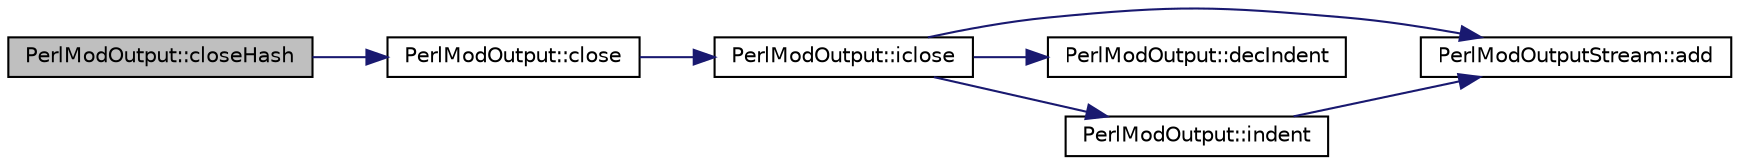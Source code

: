 digraph "PerlModOutput::closeHash"
{
 // LATEX_PDF_SIZE
  edge [fontname="Helvetica",fontsize="10",labelfontname="Helvetica",labelfontsize="10"];
  node [fontname="Helvetica",fontsize="10",shape=record];
  rankdir="LR";
  Node1 [label="PerlModOutput::closeHash",height=0.2,width=0.4,color="black", fillcolor="grey75", style="filled", fontcolor="black",tooltip=" "];
  Node1 -> Node2 [color="midnightblue",fontsize="10",style="solid"];
  Node2 [label="PerlModOutput::close",height=0.2,width=0.4,color="black", fillcolor="white", style="filled",URL="$classPerlModOutput.html#ab7dd3a2ad1a8836dda15a8b745e37b7e",tooltip=" "];
  Node2 -> Node3 [color="midnightblue",fontsize="10",style="solid"];
  Node3 [label="PerlModOutput::iclose",height=0.2,width=0.4,color="black", fillcolor="white", style="filled",URL="$classPerlModOutput.html#ac586a81a61a46b23f708aa2cf9f4e2e0",tooltip=" "];
  Node3 -> Node4 [color="midnightblue",fontsize="10",style="solid"];
  Node4 [label="PerlModOutputStream::add",height=0.2,width=0.4,color="black", fillcolor="white", style="filled",URL="$classPerlModOutputStream.html#a6970acf3298a0e408427b54d1b876cd5",tooltip=" "];
  Node3 -> Node5 [color="midnightblue",fontsize="10",style="solid"];
  Node5 [label="PerlModOutput::decIndent",height=0.2,width=0.4,color="black", fillcolor="white", style="filled",URL="$classPerlModOutput.html#a87ca2eea3d930eb4fe5f34363fb4483c",tooltip=" "];
  Node3 -> Node6 [color="midnightblue",fontsize="10",style="solid"];
  Node6 [label="PerlModOutput::indent",height=0.2,width=0.4,color="black", fillcolor="white", style="filled",URL="$classPerlModOutput.html#aec7f507f9f30c8f66a4d951bb14a1c37",tooltip=" "];
  Node6 -> Node4 [color="midnightblue",fontsize="10",style="solid"];
}
